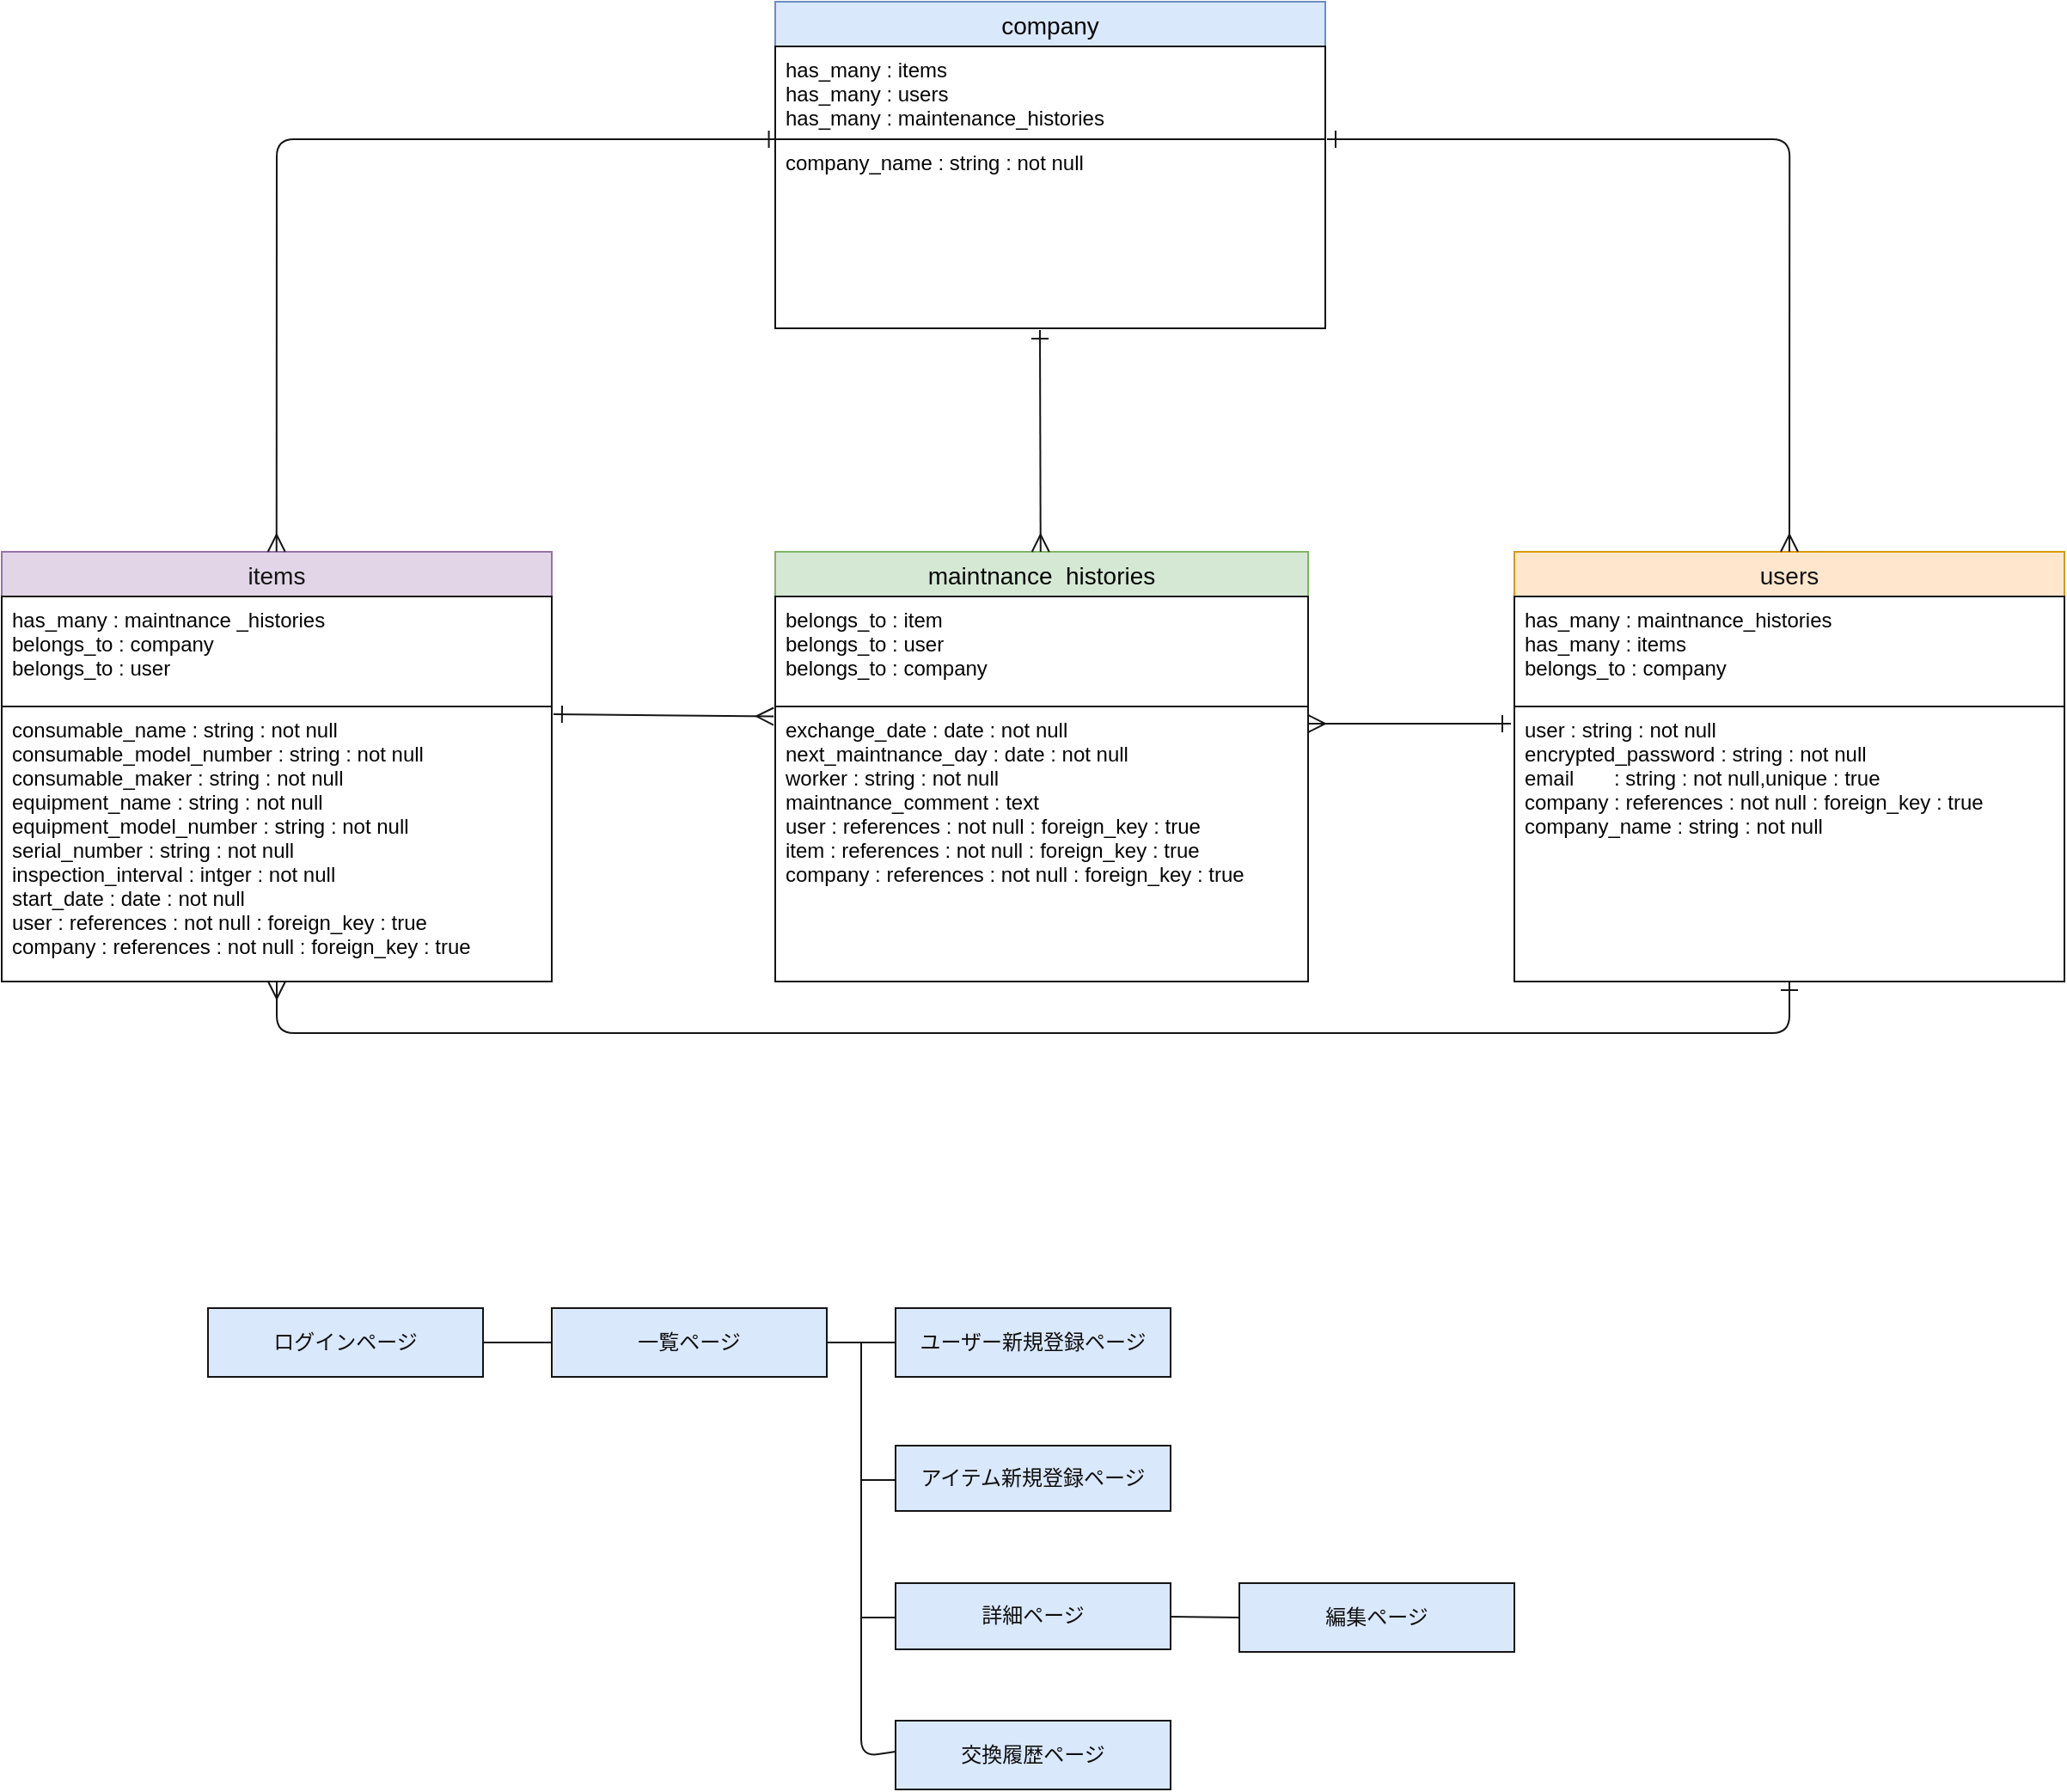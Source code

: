 <mxfile>
    <diagram id="uGBQddHE-NDlUJ498ifw" name="ページ1">
        <mxGraphModel dx="1351" dy="729" grid="0" gridSize="10" guides="1" tooltips="1" connect="1" arrows="1" fold="1" page="0" pageScale="1" pageWidth="827" pageHeight="1169" background="#ffffff" math="0" shadow="0">
            <root>
                <mxCell id="0"/>
                <mxCell id="1" parent="0"/>
                <mxCell id="17" value="items" style="swimlane;fontStyle=0;childLayout=stackLayout;horizontal=1;startSize=26;horizontalStack=0;resizeParent=1;resizeParentMax=0;resizeLast=0;collapsible=1;marginBottom=0;align=center;fontSize=14;strokeColor=#9673a6;fillColor=#e1d5e7;fontColor=#141414;" parent="1" vertex="1">
                    <mxGeometry y="400" width="320" height="250" as="geometry"/>
                </mxCell>
                <mxCell id="18" value="has_many : maintnance _histories&#10;belongs_to : company&#10;belongs_to : user&#10;" style="text;spacingLeft=4;spacingRight=4;overflow=hidden;rotatable=0;points=[[0,0.5],[1,0.5]];portConstraint=eastwest;fontSize=12;strokeColor=#141414;fontColor=#050505;" parent="17" vertex="1">
                    <mxGeometry y="26" width="320" height="64" as="geometry"/>
                </mxCell>
                <mxCell id="19" value="consumable_name : string : not null&#10;consumable_model_number : string : not null&#10;consumable_maker : string : not null&#10;equipment_name : string : not null&#10;equipment_model_number : string : not null&#10;serial_number : string : not null&#10;inspection_interval : intger : not null&#10;start_date : date : not null&#10;user : references : not null : foreign_key : true&#10;company : references : not null : foreign_key : true" style="text;spacingLeft=4;spacingRight=4;overflow=hidden;rotatable=0;points=[[0,0.5],[1,0.5]];portConstraint=eastwest;fontSize=12;strokeColor=#141414;fontColor=#050505;" parent="17" vertex="1">
                    <mxGeometry y="90" width="320" height="160" as="geometry"/>
                </mxCell>
                <mxCell id="23" value="maintnance  histories" style="swimlane;fontStyle=0;childLayout=stackLayout;horizontal=1;startSize=26;horizontalStack=0;resizeParent=1;resizeParentMax=0;resizeLast=0;collapsible=1;marginBottom=0;align=center;fontSize=14;strokeColor=#82b366;fillColor=#d5e8d4;fontColor=#050505;" parent="1" vertex="1">
                    <mxGeometry x="450" y="400" width="310" height="250" as="geometry"/>
                </mxCell>
                <mxCell id="24" value="belongs_to : item&#10;belongs_to : user&#10;belongs_to : company&#10;" style="text;spacingLeft=4;spacingRight=4;overflow=hidden;rotatable=0;points=[[0,0.5],[1,0.5]];portConstraint=eastwest;fontSize=12;strokeColor=#141414;fontColor=#050505;" parent="23" vertex="1">
                    <mxGeometry y="26" width="310" height="64" as="geometry"/>
                </mxCell>
                <mxCell id="25" value="exchange_date : date : not null&#10;next_maintnance_day : date : not null&#10;worker : string : not null&#10;maintnance_comment : text &#10;user : references : not null : foreign_key : true&#10;item : references : not null : foreign_key : true&#10;company : references : not null : foreign_key : true&#10; " style="text;spacingLeft=4;spacingRight=4;overflow=hidden;rotatable=0;points=[[0,0.5],[1,0.5]];portConstraint=eastwest;fontSize=12;strokeColor=#141414;fontColor=#050505;" parent="23" vertex="1">
                    <mxGeometry y="90" width="310" height="160" as="geometry"/>
                </mxCell>
                <mxCell id="35" value="company" style="swimlane;fontStyle=0;childLayout=stackLayout;horizontal=1;startSize=26;horizontalStack=0;resizeParent=1;resizeParentMax=0;resizeLast=0;collapsible=1;marginBottom=0;align=center;fontSize=14;fillColor=#dae8fc;strokeColor=#6c8ebf;fontColor=#050505;" parent="1" vertex="1">
                    <mxGeometry x="450" y="80" width="320" height="190" as="geometry"/>
                </mxCell>
                <mxCell id="36" value="has_many : items&#10;has_many : users&#10;has_many : maintenance_histories" style="text;spacingLeft=4;spacingRight=4;overflow=hidden;rotatable=0;points=[[0,0.5],[1,0.5]];portConstraint=eastwest;fontSize=12;strokeColor=#141414;fontColor=#050505;" parent="35" vertex="1">
                    <mxGeometry y="26" width="320" height="54" as="geometry"/>
                </mxCell>
                <mxCell id="37" value="company_name : string : not null" style="text;spacingLeft=4;spacingRight=4;overflow=hidden;rotatable=0;points=[[0,0.5],[1,0.5]];portConstraint=eastwest;fontSize=12;strokeColor=#141414;fontColor=#050505;" parent="35" vertex="1">
                    <mxGeometry y="80" width="320" height="110" as="geometry"/>
                </mxCell>
                <mxCell id="42" value="" style="edgeStyle=none;orthogonalLoop=1;jettySize=auto;html=1;endArrow=ERmany;startArrow=ERone;endSize=8;startSize=8;startFill=0;endFill=0;fontColor=#050505;strokeColor=#141414;" parent="1" edge="1">
                    <mxGeometry width="100" relative="1" as="geometry">
                        <mxPoint x="878" y="500" as="sourcePoint"/>
                        <mxPoint x="760" y="500" as="targetPoint"/>
                        <Array as="points"/>
                    </mxGeometry>
                </mxCell>
                <mxCell id="44" value="" style="edgeStyle=none;orthogonalLoop=1;jettySize=auto;html=1;endArrow=ERone;startArrow=ERmany;endSize=8;startSize=8;exitX=-0.003;exitY=0.036;exitDx=0;exitDy=0;exitPerimeter=0;startFill=0;endFill=0;entryX=1.003;entryY=0.028;entryDx=0;entryDy=0;entryPerimeter=0;fontColor=#050505;strokeColor=#141414;" parent="1" target="19" edge="1" source="25">
                    <mxGeometry width="100" relative="1" as="geometry">
                        <mxPoint x="480.0" y="134.5" as="sourcePoint"/>
                        <mxPoint x="368.64" y="134.5" as="targetPoint"/>
                        <Array as="points"/>
                    </mxGeometry>
                </mxCell>
                <mxCell id="46" value="" style="edgeStyle=none;orthogonalLoop=1;jettySize=auto;html=1;endArrow=ERmany;startArrow=ERone;endSize=8;startSize=8;startFill=0;endFill=0;entryX=0.498;entryY=0;entryDx=0;entryDy=0;entryPerimeter=0;fontColor=#050505;strokeColor=#141414;" parent="1" edge="1" target="23">
                    <mxGeometry width="100" relative="1" as="geometry">
                        <mxPoint x="604" y="271" as="sourcePoint"/>
                        <mxPoint x="604.5" y="395" as="targetPoint"/>
                        <Array as="points"/>
                    </mxGeometry>
                </mxCell>
                <mxCell id="53" value="" style="edgeStyle=none;html=1;startArrow=none;startFill=0;endArrow=none;endFill=0;fontColor=#0f0f0f;fillColor=#dae8fc;strokeColor=#141414;" parent="1" source="49" target="52" edge="1">
                    <mxGeometry relative="1" as="geometry"/>
                </mxCell>
                <mxCell id="49" value="ログインページ" style="whiteSpace=wrap;html=1;align=center;sketch=0;fillColor=#dae8fc;strokeColor=#141414;fontColor=#0f0f0f;" parent="1" vertex="1">
                    <mxGeometry x="120" y="840" width="160" height="40" as="geometry"/>
                </mxCell>
                <mxCell id="52" value="一覧ページ" style="whiteSpace=wrap;html=1;align=center;sketch=0;fillColor=#dae8fc;strokeColor=#141414;fontColor=#0f0f0f;" parent="1" vertex="1">
                    <mxGeometry x="320" y="840" width="160" height="40" as="geometry"/>
                </mxCell>
                <mxCell id="54" value="アイテム新規登録ページ" style="whiteSpace=wrap;html=1;align=center;sketch=0;fillColor=#dae8fc;strokeColor=#141414;fontColor=#0f0f0f;" parent="1" vertex="1">
                    <mxGeometry x="520" y="920" width="160" height="38" as="geometry"/>
                </mxCell>
                <mxCell id="59" value="ユーザー新規登録ページ" style="whiteSpace=wrap;html=1;align=center;sketch=0;fillColor=#dae8fc;strokeColor=#141414;fontColor=#0f0f0f;" parent="1" vertex="1">
                    <mxGeometry x="520" y="840" width="160" height="40" as="geometry"/>
                </mxCell>
                <mxCell id="64" value="詳細ページ" style="whiteSpace=wrap;html=1;align=center;sketch=0;fillColor=#dae8fc;strokeColor=#141414;fontColor=#0f0f0f;" parent="1" vertex="1">
                    <mxGeometry x="520" y="1000" width="160" height="38.5" as="geometry"/>
                </mxCell>
                <mxCell id="66" value="編集ページ" style="whiteSpace=wrap;html=1;align=center;sketch=0;fillColor=#dae8fc;strokeColor=#141414;fontColor=#0f0f0f;" parent="1" vertex="1">
                    <mxGeometry x="720" y="1000" width="160" height="40" as="geometry"/>
                </mxCell>
                <mxCell id="70" value="交換履歴ページ" style="whiteSpace=wrap;html=1;align=center;sketch=0;fillColor=#dae8fc;strokeColor=#141414;fontColor=#0f0f0f;" parent="1" vertex="1">
                    <mxGeometry x="520" y="1080" width="160" height="40" as="geometry"/>
                </mxCell>
                <mxCell id="26" value="users" style="swimlane;fontStyle=0;childLayout=stackLayout;horizontal=1;startSize=26;horizontalStack=0;resizeParent=1;resizeParentMax=0;resizeLast=0;collapsible=1;marginBottom=0;align=center;fontSize=14;strokeColor=#d79b00;fillColor=#ffe6cc;fontColor=#121212;" parent="1" vertex="1">
                    <mxGeometry x="880" y="400" width="320" height="250" as="geometry"/>
                </mxCell>
                <mxCell id="27" value="has_many : maintnance_histories&#10;has_many : items&#10;belongs_to : company&#10;" style="text;spacingLeft=4;spacingRight=4;overflow=hidden;rotatable=0;points=[[0,0.5],[1,0.5]];portConstraint=eastwest;fontSize=12;labelBackgroundColor=none;fontStyle=0;strokeColor=#141414;fontColor=#050505;" parent="26" vertex="1">
                    <mxGeometry y="26" width="320" height="64" as="geometry"/>
                </mxCell>
                <mxCell id="28" value="user : string : not null&#10;encrypted_password : string : not null&#10;email       : string : not null,unique : true&#10;company : references : not null : foreign_key : true&#10;company_name : string : not null &#10;&#10;" style="text;spacingLeft=4;spacingRight=4;overflow=hidden;rotatable=0;points=[[0,0.5],[1,0.5]];portConstraint=eastwest;fontSize=12;strokeColor=#141414;fontColor=#050505;" parent="26" vertex="1">
                    <mxGeometry y="90" width="320" height="160" as="geometry"/>
                </mxCell>
                <mxCell id="74" value="" style="edgeStyle=none;orthogonalLoop=1;jettySize=auto;html=1;endArrow=ERmany;startArrow=ERone;endSize=8;startSize=8;startFill=0;endFill=0;entryX=0.498;entryY=0;entryDx=0;entryDy=0;entryPerimeter=0;fontColor=#050505;strokeColor=#141414;exitX=0.004;exitY=1;exitDx=0;exitDy=0;exitPerimeter=0;" edge="1" parent="1" source="36">
                    <mxGeometry width="100" relative="1" as="geometry">
                        <mxPoint x="446" y="160" as="sourcePoint"/>
                        <mxPoint x="159.88" y="400" as="targetPoint"/>
                        <Array as="points">
                            <mxPoint x="160" y="160"/>
                        </Array>
                    </mxGeometry>
                </mxCell>
                <mxCell id="75" value="" style="edgeStyle=none;orthogonalLoop=1;jettySize=auto;html=1;endArrow=ERone;startArrow=ERmany;endSize=8;startSize=8;startFill=0;endFill=0;fontColor=#050505;strokeColor=#141414;" edge="1" parent="1">
                    <mxGeometry width="100" relative="1" as="geometry">
                        <mxPoint x="160" y="650" as="sourcePoint"/>
                        <mxPoint x="1040" y="650" as="targetPoint"/>
                        <Array as="points">
                            <mxPoint x="160" y="680"/>
                            <mxPoint x="1040" y="680"/>
                        </Array>
                    </mxGeometry>
                </mxCell>
                <mxCell id="76" value="" style="edgeStyle=none;orthogonalLoop=1;jettySize=auto;html=1;endArrow=ERmany;startArrow=ERone;endSize=8;startSize=8;startFill=0;endFill=0;entryX=0.498;entryY=0;entryDx=0;entryDy=0;entryPerimeter=0;fontColor=#050505;strokeColor=#141414;" edge="1" parent="1">
                    <mxGeometry width="100" relative="1" as="geometry">
                        <mxPoint x="771" y="160" as="sourcePoint"/>
                        <mxPoint x="1040" y="400" as="targetPoint"/>
                        <Array as="points">
                            <mxPoint x="1040.12" y="160"/>
                        </Array>
                    </mxGeometry>
                </mxCell>
                <mxCell id="77" value="" style="edgeStyle=none;html=1;startArrow=none;startFill=0;endArrow=none;endFill=0;fontColor=#0f0f0f;fillColor=#dae8fc;strokeColor=#141414;exitX=1;exitY=0.5;exitDx=0;exitDy=0;entryX=0;entryY=0.5;entryDx=0;entryDy=0;" edge="1" parent="1" source="52" target="59">
                    <mxGeometry relative="1" as="geometry">
                        <mxPoint x="469" y="879.5" as="sourcePoint"/>
                        <mxPoint x="526" y="879.5" as="targetPoint"/>
                    </mxGeometry>
                </mxCell>
                <mxCell id="78" value="" style="edgeStyle=none;html=1;startArrow=none;startFill=0;endArrow=none;endFill=0;fontColor=#0f0f0f;fillColor=#dae8fc;strokeColor=#141414;entryX=0;entryY=0.45;entryDx=0;entryDy=0;entryPerimeter=0;" edge="1" parent="1" target="70">
                    <mxGeometry relative="1" as="geometry">
                        <mxPoint x="500" y="860" as="sourcePoint"/>
                        <mxPoint x="518" y="1101" as="targetPoint"/>
                        <Array as="points">
                            <mxPoint x="500" y="1101"/>
                        </Array>
                    </mxGeometry>
                </mxCell>
                <mxCell id="82" value="" style="edgeStyle=none;html=1;startArrow=none;startFill=0;endArrow=none;endFill=0;fontColor=#0f0f0f;fillColor=#dae8fc;strokeColor=#141414;" edge="1" parent="1">
                    <mxGeometry relative="1" as="geometry">
                        <mxPoint x="500" y="1020" as="sourcePoint"/>
                        <mxPoint x="520" y="1020" as="targetPoint"/>
                    </mxGeometry>
                </mxCell>
                <mxCell id="83" value="" style="edgeStyle=none;html=1;startArrow=none;startFill=0;endArrow=none;endFill=0;fontColor=#0f0f0f;fillColor=#dae8fc;strokeColor=#141414;" edge="1" parent="1">
                    <mxGeometry relative="1" as="geometry">
                        <mxPoint x="680" y="1019.5" as="sourcePoint"/>
                        <mxPoint x="720" y="1020" as="targetPoint"/>
                    </mxGeometry>
                </mxCell>
                <mxCell id="86" value="" style="edgeStyle=none;html=1;startArrow=none;startFill=0;endArrow=none;endFill=0;fontColor=#0f0f0f;fillColor=#dae8fc;strokeColor=#141414;" edge="1" parent="1">
                    <mxGeometry relative="1" as="geometry">
                        <mxPoint x="500" y="940" as="sourcePoint"/>
                        <mxPoint x="520" y="940" as="targetPoint"/>
                    </mxGeometry>
                </mxCell>
            </root>
        </mxGraphModel>
    </diagram>
</mxfile>